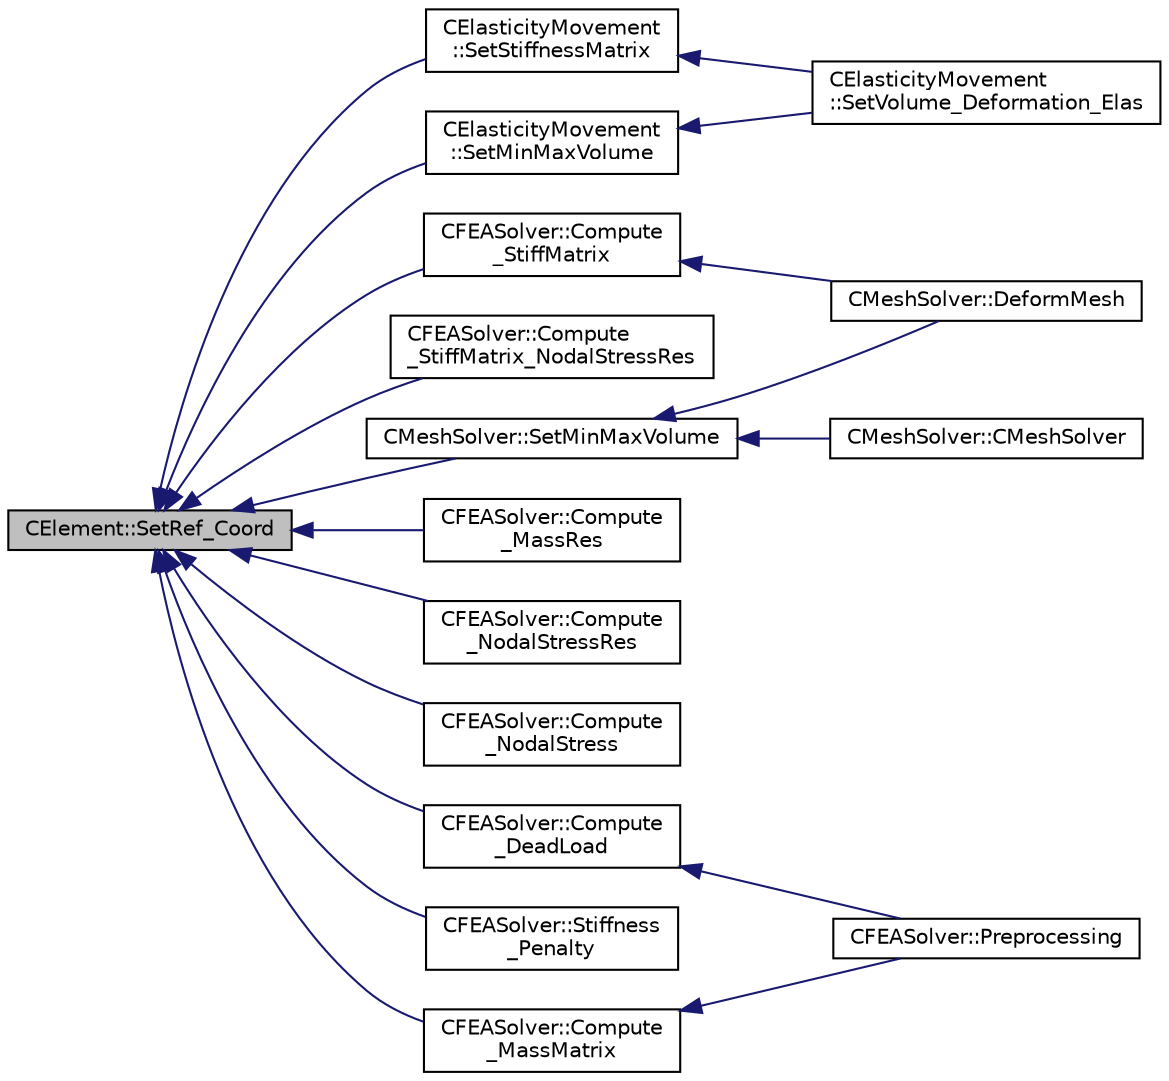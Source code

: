 digraph "CElement::SetRef_Coord"
{
  edge [fontname="Helvetica",fontsize="10",labelfontname="Helvetica",labelfontsize="10"];
  node [fontname="Helvetica",fontsize="10",shape=record];
  rankdir="LR";
  Node343 [label="CElement::SetRef_Coord",height=0.2,width=0.4,color="black", fillcolor="grey75", style="filled", fontcolor="black"];
  Node343 -> Node344 [dir="back",color="midnightblue",fontsize="10",style="solid",fontname="Helvetica"];
  Node344 [label="CElasticityMovement\l::SetMinMaxVolume",height=0.2,width=0.4,color="black", fillcolor="white", style="filled",URL="$class_c_elasticity_movement.html#a9f86dfceeca25d359e374181c7388ad3",tooltip="Compute the min and max volume for the stiffness matrix for grid deformation. "];
  Node344 -> Node345 [dir="back",color="midnightblue",fontsize="10",style="solid",fontname="Helvetica"];
  Node345 [label="CElasticityMovement\l::SetVolume_Deformation_Elas",height=0.2,width=0.4,color="black", fillcolor="white", style="filled",URL="$class_c_elasticity_movement.html#a214b75ab52f6238cf321ec5834289b8e",tooltip="Grid deformation using the linear elasticity equations. "];
  Node343 -> Node346 [dir="back",color="midnightblue",fontsize="10",style="solid",fontname="Helvetica"];
  Node346 [label="CElasticityMovement\l::SetStiffnessMatrix",height=0.2,width=0.4,color="black", fillcolor="white", style="filled",URL="$class_c_elasticity_movement.html#a7d559792126521cdca7d4ceab1f55984",tooltip="Compute the min and max volume for the stiffness matrix for grid deformation. "];
  Node346 -> Node345 [dir="back",color="midnightblue",fontsize="10",style="solid",fontname="Helvetica"];
  Node343 -> Node347 [dir="back",color="midnightblue",fontsize="10",style="solid",fontname="Helvetica"];
  Node347 [label="CFEASolver::Compute\l_StiffMatrix",height=0.2,width=0.4,color="black", fillcolor="white", style="filled",URL="$class_c_f_e_a_solver.html#aaf81bf54a4492da76839dcede19b4f6e",tooltip="Compute the stiffness matrix of the problem. "];
  Node347 -> Node348 [dir="back",color="midnightblue",fontsize="10",style="solid",fontname="Helvetica"];
  Node348 [label="CMeshSolver::DeformMesh",height=0.2,width=0.4,color="black", fillcolor="white", style="filled",URL="$class_c_mesh_solver.html#a9f95488da182ba844e5ea3cd0d613399",tooltip="Grid deformation using the linear elasticity equations. "];
  Node343 -> Node349 [dir="back",color="midnightblue",fontsize="10",style="solid",fontname="Helvetica"];
  Node349 [label="CFEASolver::Compute\l_StiffMatrix_NodalStressRes",height=0.2,width=0.4,color="black", fillcolor="white", style="filled",URL="$class_c_f_e_a_solver.html#acc7c3af8140cd1137b5a0aab2dfcc80c",tooltip="Compute the stiffness matrix of the problem and the nodal stress terms at the same time (more efficie..."];
  Node343 -> Node350 [dir="back",color="midnightblue",fontsize="10",style="solid",fontname="Helvetica"];
  Node350 [label="CFEASolver::Compute\l_MassMatrix",height=0.2,width=0.4,color="black", fillcolor="white", style="filled",URL="$class_c_f_e_a_solver.html#a91890f6e74d393cc1855e908082ab6fc",tooltip="Compute the mass matrix of the problem. "];
  Node350 -> Node351 [dir="back",color="midnightblue",fontsize="10",style="solid",fontname="Helvetica"];
  Node351 [label="CFEASolver::Preprocessing",height=0.2,width=0.4,color="black", fillcolor="white", style="filled",URL="$class_c_f_e_a_solver.html#a2171424e52ccd32f17bcbd4972b1fe15",tooltip="Set residuals to zero. "];
  Node343 -> Node352 [dir="back",color="midnightblue",fontsize="10",style="solid",fontname="Helvetica"];
  Node352 [label="CFEASolver::Compute\l_MassRes",height=0.2,width=0.4,color="black", fillcolor="white", style="filled",URL="$class_c_f_e_a_solver.html#aab606fe0f20d94863b1cb1004b7a0bf8",tooltip="Compute the mass residual of the problem. "];
  Node343 -> Node353 [dir="back",color="midnightblue",fontsize="10",style="solid",fontname="Helvetica"];
  Node353 [label="CFEASolver::Compute\l_NodalStressRes",height=0.2,width=0.4,color="black", fillcolor="white", style="filled",URL="$class_c_f_e_a_solver.html#a010359fb7dd73f095bbb2174da3a8978",tooltip="Compute the nodal stress terms and add them to the residual. "];
  Node343 -> Node354 [dir="back",color="midnightblue",fontsize="10",style="solid",fontname="Helvetica"];
  Node354 [label="CFEASolver::Compute\l_NodalStress",height=0.2,width=0.4,color="black", fillcolor="white", style="filled",URL="$class_c_f_e_a_solver.html#a62ca6eda046cfa13437ce136aa27dfee",tooltip="Compute the stress at the nodes for output purposes. "];
  Node343 -> Node355 [dir="back",color="midnightblue",fontsize="10",style="solid",fontname="Helvetica"];
  Node355 [label="CFEASolver::Compute\l_DeadLoad",height=0.2,width=0.4,color="black", fillcolor="white", style="filled",URL="$class_c_f_e_a_solver.html#aa986b9f606a3f2b327af7d273c1bc6f3",tooltip="Compute the dead loads. "];
  Node355 -> Node351 [dir="back",color="midnightblue",fontsize="10",style="solid",fontname="Helvetica"];
  Node343 -> Node356 [dir="back",color="midnightblue",fontsize="10",style="solid",fontname="Helvetica"];
  Node356 [label="CFEASolver::Stiffness\l_Penalty",height=0.2,width=0.4,color="black", fillcolor="white", style="filled",URL="$class_c_f_e_a_solver.html#a851693872b6b7849d52854fe9734ad85",tooltip="Compute the penalty due to the stiffness increase. "];
  Node343 -> Node357 [dir="back",color="midnightblue",fontsize="10",style="solid",fontname="Helvetica"];
  Node357 [label="CMeshSolver::SetMinMaxVolume",height=0.2,width=0.4,color="black", fillcolor="white", style="filled",URL="$class_c_mesh_solver.html#adf042699d3abf46135568ef991b7dd44",tooltip="Compute the min and max volume of the elements in the domain. "];
  Node357 -> Node358 [dir="back",color="midnightblue",fontsize="10",style="solid",fontname="Helvetica"];
  Node358 [label="CMeshSolver::CMeshSolver",height=0.2,width=0.4,color="black", fillcolor="white", style="filled",URL="$class_c_mesh_solver.html#a728930536c48c01f17b91808115fdb91",tooltip="Constructor of the class. "];
  Node357 -> Node348 [dir="back",color="midnightblue",fontsize="10",style="solid",fontname="Helvetica"];
}
